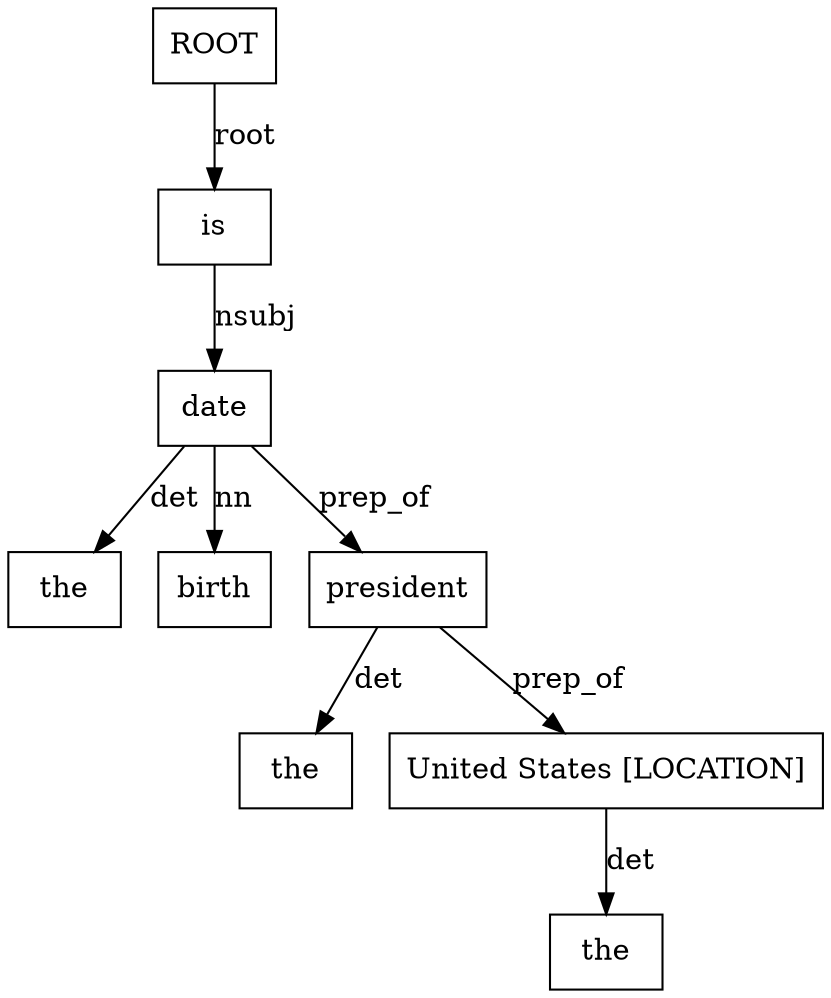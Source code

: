 digraph relations {
	"ROOT0"[label="ROOT",shape=box];
	"ROOT0" -> "is2"[label="root"];
	"is2"[label="is",shape=box];
	"is2" -> "date5"[label="nsubj"];
	"date5"[label="date",shape=box];
	"date5" -> "the3"[label="det"];
	"date5" -> "birth4"[label="nn"];
	"date5" -> "president8"[label="prep_of"];
	"the3"[label="the",shape=box];
	"birth4"[label="birth",shape=box];
	"president8"[label="president",shape=box];
	"president8" -> "the7"[label="det"];
	"president8" -> "United11"[label="prep_of"];
	"the7"[label="the",shape=box];
	"United11"[label="United States [LOCATION]",shape=box];
	"United11" -> "the10"[label="det"];
	"the10"[label="the",shape=box];
    labelloc="t"
}
